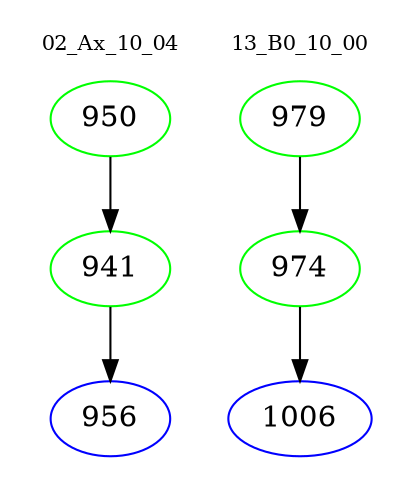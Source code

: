 digraph{
subgraph cluster_0 {
color = white
label = "02_Ax_10_04";
fontsize=10;
T0_950 [label="950", color="green"]
T0_950 -> T0_941 [color="black"]
T0_941 [label="941", color="green"]
T0_941 -> T0_956 [color="black"]
T0_956 [label="956", color="blue"]
}
subgraph cluster_1 {
color = white
label = "13_B0_10_00";
fontsize=10;
T1_979 [label="979", color="green"]
T1_979 -> T1_974 [color="black"]
T1_974 [label="974", color="green"]
T1_974 -> T1_1006 [color="black"]
T1_1006 [label="1006", color="blue"]
}
}
